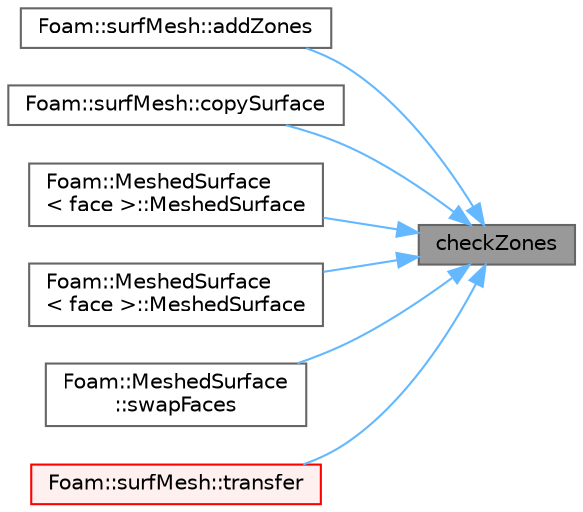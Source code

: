 digraph "checkZones"
{
 // LATEX_PDF_SIZE
  bgcolor="transparent";
  edge [fontname=Helvetica,fontsize=10,labelfontname=Helvetica,labelfontsize=10];
  node [fontname=Helvetica,fontsize=10,shape=box,height=0.2,width=0.4];
  rankdir="RL";
  Node1 [id="Node000001",label="checkZones",height=0.2,width=0.4,color="gray40", fillcolor="grey60", style="filled", fontcolor="black",tooltip=" "];
  Node1 -> Node2 [id="edge1_Node000001_Node000002",dir="back",color="steelblue1",style="solid",tooltip=" "];
  Node2 [id="Node000002",label="Foam::surfMesh::addZones",height=0.2,width=0.4,color="grey40", fillcolor="white", style="filled",URL="$classFoam_1_1surfMesh.html#af41bb0f82d4ca6992d62ad92316d94f9",tooltip=" "];
  Node1 -> Node3 [id="edge2_Node000001_Node000003",dir="back",color="steelblue1",style="solid",tooltip=" "];
  Node3 [id="Node000003",label="Foam::surfMesh::copySurface",height=0.2,width=0.4,color="grey40", fillcolor="white", style="filled",URL="$classFoam_1_1surfMesh.html#aacab5e11377b10a9da1bf6c1ba0bb9dc",tooltip=" "];
  Node1 -> Node4 [id="edge3_Node000001_Node000004",dir="back",color="steelblue1",style="solid",tooltip=" "];
  Node4 [id="Node000004",label="Foam::MeshedSurface\l\< face \>::MeshedSurface",height=0.2,width=0.4,color="grey40", fillcolor="white", style="filled",URL="$classFoam_1_1MeshedSurface.html#afa9ea3f5242e31344726b3534d5c5576",tooltip=" "];
  Node1 -> Node5 [id="edge4_Node000001_Node000005",dir="back",color="steelblue1",style="solid",tooltip=" "];
  Node5 [id="Node000005",label="Foam::MeshedSurface\l\< face \>::MeshedSurface",height=0.2,width=0.4,color="grey40", fillcolor="white", style="filled",URL="$classFoam_1_1MeshedSurface.html#a170abe968d3894824476ab62e9beb246",tooltip=" "];
  Node1 -> Node6 [id="edge5_Node000001_Node000006",dir="back",color="steelblue1",style="solid",tooltip=" "];
  Node6 [id="Node000006",label="Foam::MeshedSurface\l::swapFaces",height=0.2,width=0.4,color="grey40", fillcolor="white", style="filled",URL="$classFoam_1_1MeshedSurface.html#af641f33c9d2683ec77f8a83359ef5cab",tooltip=" "];
  Node1 -> Node7 [id="edge6_Node000001_Node000007",dir="back",color="steelblue1",style="solid",tooltip=" "];
  Node7 [id="Node000007",label="Foam::surfMesh::transfer",height=0.2,width=0.4,color="red", fillcolor="#FFF0F0", style="filled",URL="$classFoam_1_1surfMesh.html#af37180d5e25f3a1d107f5daecf52859b",tooltip=" "];
}
